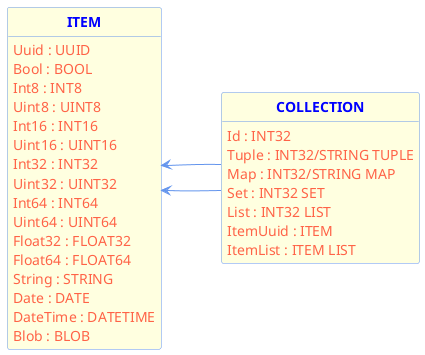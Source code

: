 @startuml
skinparam shadowing false
skinparam classAttributeIconSize 0
skinparam classAttributeFontColor tomato
skinparam classFontStyle bold
skinparam classFontColor blue
skinparam classBackgroundColor lightyellow
skinparam classBorderColor cornflowerblue
skinparam arrowColor cornflowerblue
hide circle
hide methods
left to right direction

class ITEM {
    Uuid : UUID
    Bool : BOOL
    Int8 : INT8
    Uint8 : UINT8
    Int16 : INT16
    Uint16 : UINT16
    Int32 : INT32
    Uint32 : UINT32
    Int64 : INT64
    Uint64 : UINT64
    Float32 : FLOAT32
    Float64 : FLOAT64
    String : STRING
    Date : DATE
    DateTime : DATETIME
    Blob : BLOB
}

class COLLECTION {
    Id : INT32
    Tuple : INT32/STRING TUPLE
    Map : INT32/STRING MAP
    Set : INT32 SET
    List : INT32 LIST
    ItemUuid : ITEM
    ItemList : ITEM LIST
}

ITEM <-- COLLECTION

ITEM <-- COLLECTION

@enduml
